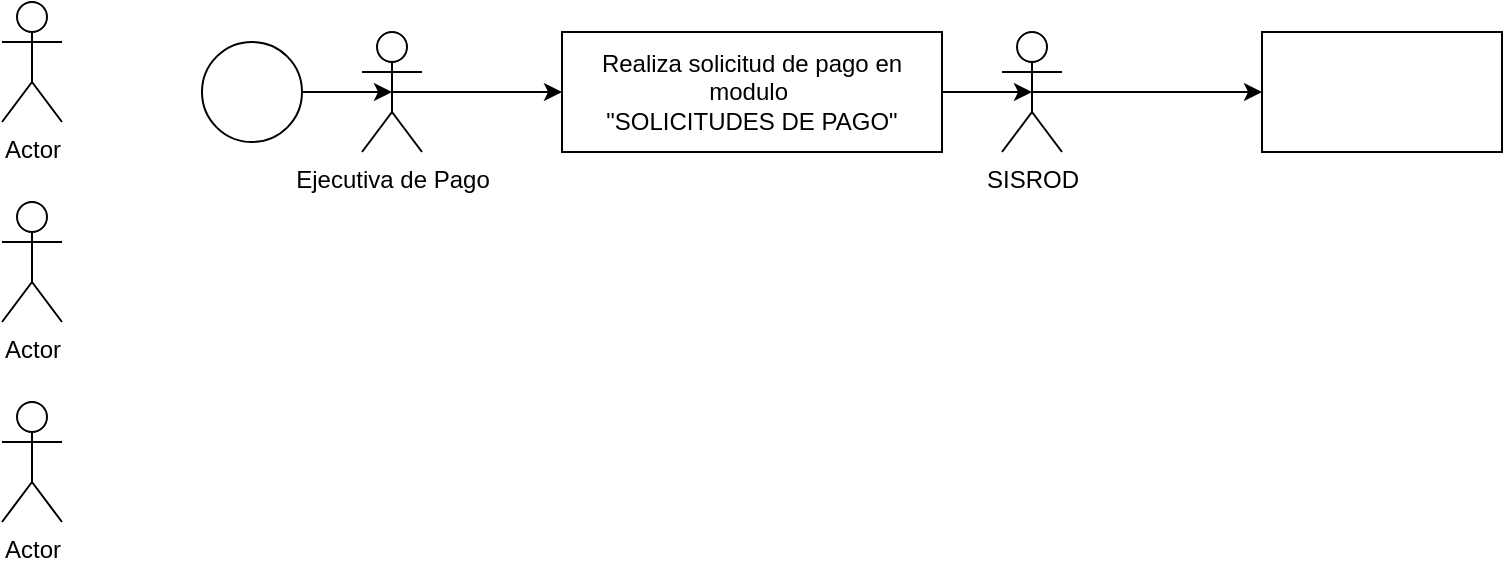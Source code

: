 <mxfile version="28.0.6">
  <diagram name="Página-1" id="fSLntLZWWzskeUeGJDDW">
    <mxGraphModel dx="2253" dy="749" grid="1" gridSize="10" guides="1" tooltips="1" connect="1" arrows="1" fold="1" page="1" pageScale="1" pageWidth="827" pageHeight="1169" math="0" shadow="0">
      <root>
        <mxCell id="0" />
        <mxCell id="1" parent="0" />
        <mxCell id="eKjJmJwSCdcL-WDxgkLK-1" value="" style="ellipse;whiteSpace=wrap;html=1;aspect=fixed;" vertex="1" parent="1">
          <mxGeometry x="20" y="120" width="50" height="50" as="geometry" />
        </mxCell>
        <mxCell id="eKjJmJwSCdcL-WDxgkLK-2" value="Actor" style="shape=umlActor;verticalLabelPosition=bottom;verticalAlign=top;html=1;outlineConnect=0;" vertex="1" parent="1">
          <mxGeometry x="-80" y="100" width="30" height="60" as="geometry" />
        </mxCell>
        <mxCell id="eKjJmJwSCdcL-WDxgkLK-10" style="edgeStyle=orthogonalEdgeStyle;rounded=0;orthogonalLoop=1;jettySize=auto;html=1;exitX=0.5;exitY=0.5;exitDx=0;exitDy=0;exitPerimeter=0;entryX=0;entryY=0.5;entryDx=0;entryDy=0;" edge="1" parent="1" source="eKjJmJwSCdcL-WDxgkLK-3" target="eKjJmJwSCdcL-WDxgkLK-4">
          <mxGeometry relative="1" as="geometry" />
        </mxCell>
        <mxCell id="eKjJmJwSCdcL-WDxgkLK-3" value="Ejecutiva de Pago" style="shape=umlActor;verticalLabelPosition=bottom;verticalAlign=top;html=1;outlineConnect=0;" vertex="1" parent="1">
          <mxGeometry x="100" y="115" width="30" height="60" as="geometry" />
        </mxCell>
        <mxCell id="eKjJmJwSCdcL-WDxgkLK-4" value="&lt;div style=&quot;&quot;&gt;Realiza solicitud de pago en modulo&amp;nbsp;&lt;/div&gt;&lt;div style=&quot;&quot;&gt;&quot;SOLICITUDES DE PAGO&quot;&lt;br&gt;&lt;/div&gt;" style="rounded=0;whiteSpace=wrap;html=1;" vertex="1" parent="1">
          <mxGeometry x="200" y="115" width="190" height="60" as="geometry" />
        </mxCell>
        <mxCell id="eKjJmJwSCdcL-WDxgkLK-5" value="Actor" style="shape=umlActor;verticalLabelPosition=bottom;verticalAlign=top;html=1;outlineConnect=0;" vertex="1" parent="1">
          <mxGeometry x="-80" y="200" width="30" height="60" as="geometry" />
        </mxCell>
        <mxCell id="eKjJmJwSCdcL-WDxgkLK-6" value="Actor" style="shape=umlActor;verticalLabelPosition=bottom;verticalAlign=top;html=1;outlineConnect=0;" vertex="1" parent="1">
          <mxGeometry x="-80" y="300" width="30" height="60" as="geometry" />
        </mxCell>
        <mxCell id="eKjJmJwSCdcL-WDxgkLK-12" style="edgeStyle=orthogonalEdgeStyle;rounded=0;orthogonalLoop=1;jettySize=auto;html=1;exitX=0.5;exitY=0.5;exitDx=0;exitDy=0;exitPerimeter=0;entryX=0;entryY=0.5;entryDx=0;entryDy=0;" edge="1" parent="1" source="eKjJmJwSCdcL-WDxgkLK-7" target="eKjJmJwSCdcL-WDxgkLK-8">
          <mxGeometry relative="1" as="geometry" />
        </mxCell>
        <mxCell id="eKjJmJwSCdcL-WDxgkLK-7" value="SISROD" style="shape=umlActor;verticalLabelPosition=bottom;verticalAlign=top;html=1;outlineConnect=0;" vertex="1" parent="1">
          <mxGeometry x="420" y="115" width="30" height="60" as="geometry" />
        </mxCell>
        <mxCell id="eKjJmJwSCdcL-WDxgkLK-8" value="" style="rounded=0;whiteSpace=wrap;html=1;" vertex="1" parent="1">
          <mxGeometry x="550" y="115" width="120" height="60" as="geometry" />
        </mxCell>
        <mxCell id="eKjJmJwSCdcL-WDxgkLK-9" style="edgeStyle=orthogonalEdgeStyle;rounded=0;orthogonalLoop=1;jettySize=auto;html=1;exitX=1;exitY=0.5;exitDx=0;exitDy=0;entryX=0.5;entryY=0.5;entryDx=0;entryDy=0;entryPerimeter=0;" edge="1" parent="1" source="eKjJmJwSCdcL-WDxgkLK-1" target="eKjJmJwSCdcL-WDxgkLK-3">
          <mxGeometry relative="1" as="geometry" />
        </mxCell>
        <mxCell id="eKjJmJwSCdcL-WDxgkLK-11" style="edgeStyle=orthogonalEdgeStyle;rounded=0;orthogonalLoop=1;jettySize=auto;html=1;exitX=1;exitY=0.5;exitDx=0;exitDy=0;entryX=0.5;entryY=0.5;entryDx=0;entryDy=0;entryPerimeter=0;" edge="1" parent="1" source="eKjJmJwSCdcL-WDxgkLK-4" target="eKjJmJwSCdcL-WDxgkLK-7">
          <mxGeometry relative="1" as="geometry" />
        </mxCell>
      </root>
    </mxGraphModel>
  </diagram>
</mxfile>
